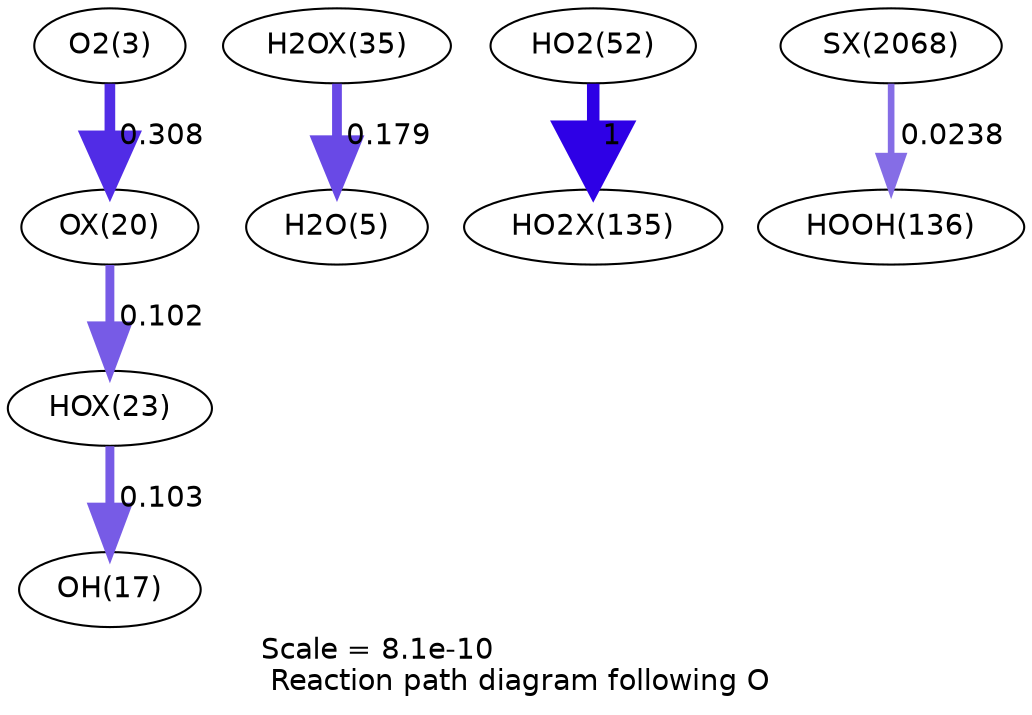 digraph reaction_paths {
center=1;
s5 -> s71[fontname="Helvetica", penwidth=5.11, arrowsize=2.56, color="0.7, 0.808, 0.9"
, label=" 0.308"];
s71 -> s74[fontname="Helvetica", penwidth=4.28, arrowsize=2.14, color="0.7, 0.602, 0.9"
, label=" 0.102"];
s74 -> s19[fontname="Helvetica", penwidth=4.29, arrowsize=2.14, color="0.7, 0.603, 0.9"
, label=" 0.103"];
s78 -> s7[fontname="Helvetica", penwidth=4.7, arrowsize=2.35, color="0.7, 0.679, 0.9"
, label=" 0.179"];
s21 -> s93[fontname="Helvetica", penwidth=6, arrowsize=3, color="0.7, 1.5, 0.9"
, label=" 1"];
s147 -> s25[fontname="Helvetica", penwidth=3.18, arrowsize=1.59, color="0.7, 0.524, 0.9"
, label=" 0.0238"];
s5 [ fontname="Helvetica", label="O2(3)"];
s7 [ fontname="Helvetica", label="H2O(5)"];
s19 [ fontname="Helvetica", label="OH(17)"];
s21 [ fontname="Helvetica", label="HO2(52)"];
s25 [ fontname="Helvetica", label="HOOH(136)"];
s71 [ fontname="Helvetica", label="OX(20)"];
s74 [ fontname="Helvetica", label="HOX(23)"];
s78 [ fontname="Helvetica", label="H2OX(35)"];
s93 [ fontname="Helvetica", label="HO2X(135)"];
s147 [ fontname="Helvetica", label="SX(2068)"];
 label = "Scale = 8.1e-10\l Reaction path diagram following O";
 fontname = "Helvetica";
}

